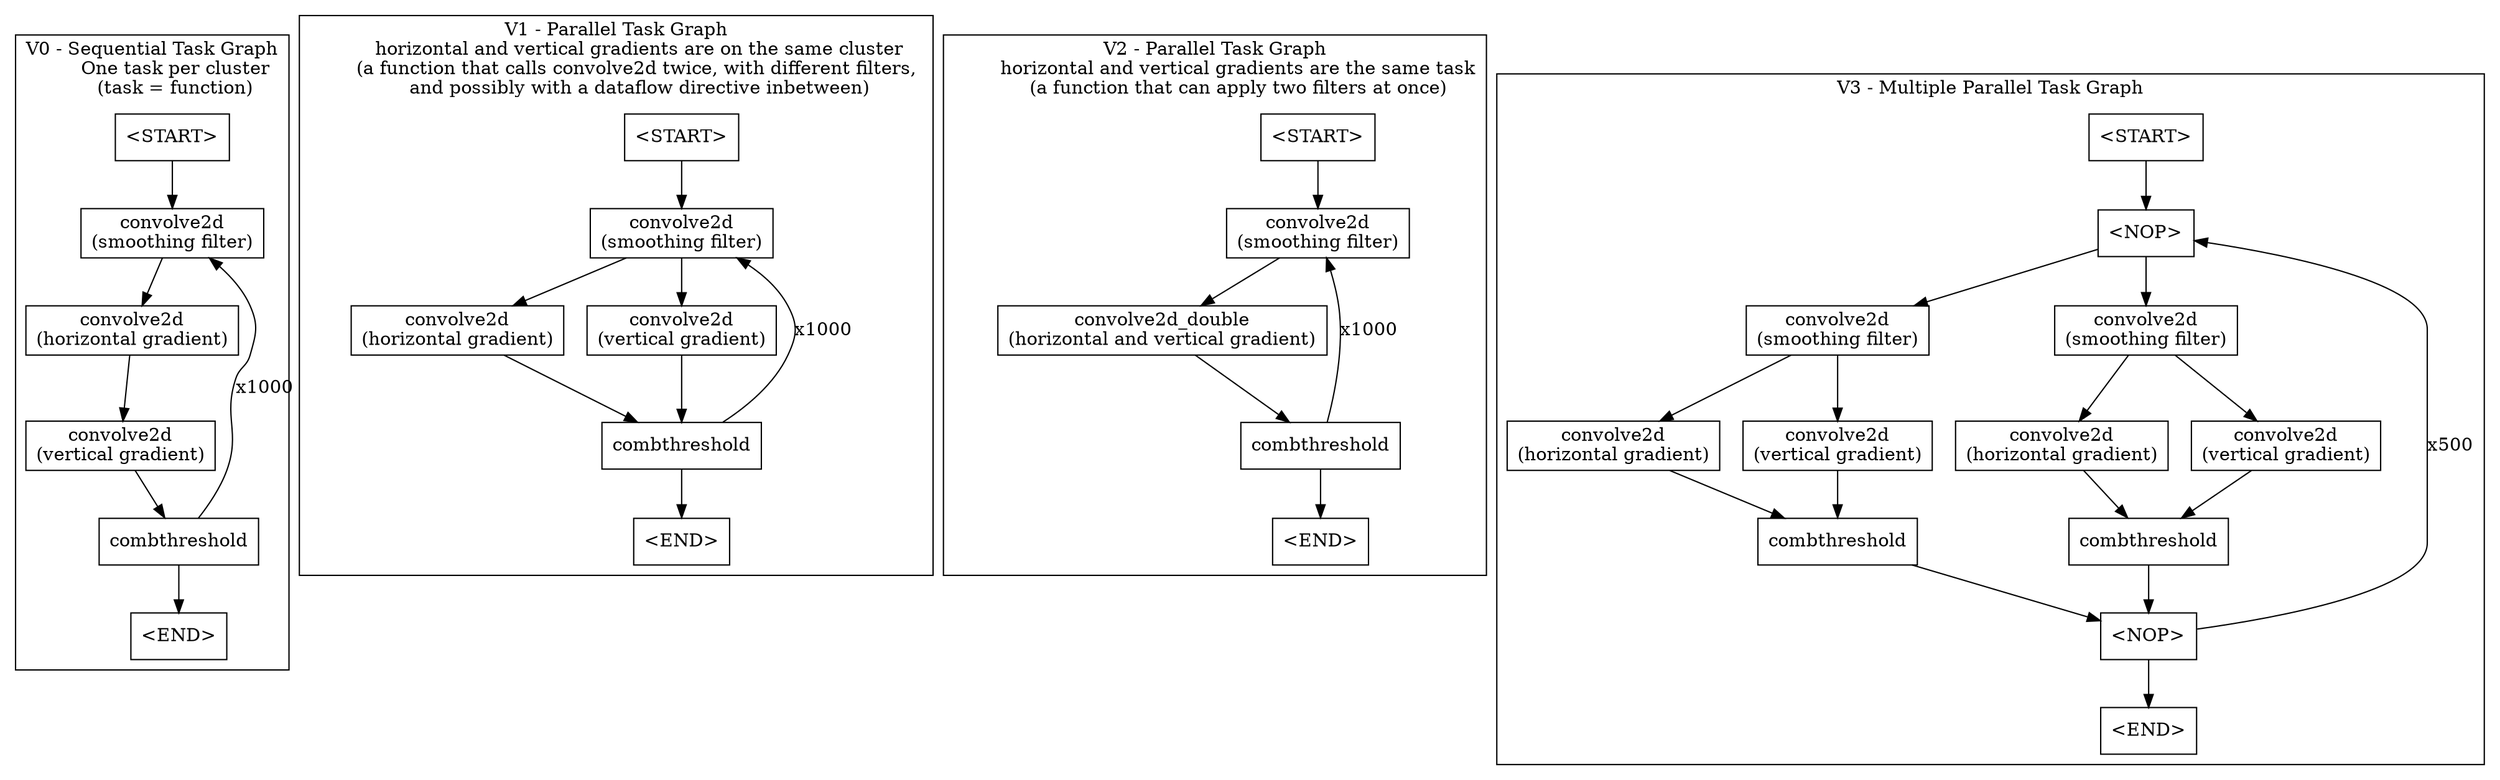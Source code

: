 digraph GN {
    node [shape=rectangle]

    subgraph cluster_0 {
        label="V0 - Sequential Task Graph
        One task per cluster
        (task = function)";
		shape=rectangle;
        
        TS [label="<START>"]
        T1 [label="convolve2d\n(smoothing filter)"]
        T2 [label="convolve2d\n(horizontal gradient)"]
        T3 [label="convolve2d\n(vertical gradient)"]
        T4 [label="combthreshold"]
        TE [label="<END>"]

        TS -> T1
        T1 -> T2
        T2 -> T3
        T3 -> T4
        T4 -> T1 [label="x1000"]
        T4 -> TE
    }
    
    subgraph cluster_1 {
        label="V1 - Parallel Task Graph
        horizontal and vertical gradients are on the same cluster
        (a function that calls convolve2d twice, with different filters, 
        and possibly with a dataflow directive inbetween)";
		shape=rectangle;
        
        TTS [label="<START>"]
        TT1 [label="convolve2d\n(smoothing filter)"]
        TT2 [label="convolve2d\n(horizontal gradient)"]
        TT3 [label="convolve2d\n(vertical gradient)"]
        TT4 [label="combthreshold"]
        TTE [label="<END>"]

        TTS -> TT1
        TT1 -> TT2
        TT1 -> TT3
        TT2 -> TT4
        TT3 -> TT4
        TT4 -> TT1 [label="x1000"]
        TT4 -> TTE
    }

        subgraph cluster_2 {
        label="V2 - Parallel Task Graph
        horizontal and vertical gradients are the same task
        (a function that can apply two filters at once)";
		shape=rectangle;
        
        NS [label="<START>"]
        N1 [label="convolve2d\n(smoothing filter)"]
        N3 [label="convolve2d_double\n(horizontal and vertical gradient)"]
        N4 [label="combthreshold"]
        NE [label="<END>"]

        NS -> N1
        N1 -> N3
        N3 -> N4
        N4 -> N1 [label="x1000"]
        N4 -> NE
    }
    
    subgraph cluster_3 {
        label="V3 - Multiple Parallel Task Graph";
		shape=rectangle;
        
        TTTS [label="<START>"]
        TTTF1 [label="<NOP>"]
        TTTF2 [label="<NOP>"]
        
        TTT1 [label="convolve2d\n(smoothing filter)"]
        TTT2 [label="convolve2d\n(horizontal gradient)"]
        TTT3 [label="convolve2d\n(vertical gradient)"]
        TTT4 [label="combthreshold"]
        
        TTT5 [label="convolve2d\n(smoothing filter)"]
        TTT6 [label="convolve2d\n(horizontal gradient)"]
        TTT7 [label="convolve2d\n(vertical gradient)"]
        TTT8 [label="combthreshold"]
        
        TTTE [label="<END>"]

        TTTS -> TTTF1
        
        TTTF1 -> TTT1
        TTT1 -> TTT2
        TTT2 -> TTT4
        TTT1 -> TTT3
        TTT3 -> TTT4
        TTT4 -> TTTF2
        
        TTTF1 -> TTT5
        TTT5 -> TTT6
        TTT6 -> TTT8
        TTT5 -> TTT7
        TTT7 -> TTT8
        TTT8 -> TTTF2
        
        TTTF2 -> TTTF1 [label="x500"]
        TTTF2 -> TTTE

    }
}